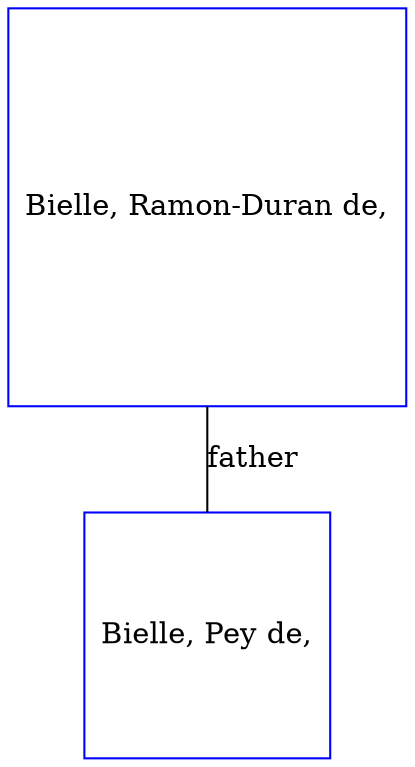 digraph D {
    edge [dir=none];    node [shape=box];    "005300"   [label="Bielle, Ramon-Duran de,", shape=box, regular=1, color="blue"] ;
"005299"   [label="Bielle, Pey de,", shape=box, regular=1, color="blue"] ;
005300->005299 [label="father",arrowsize=0.0]; 
}